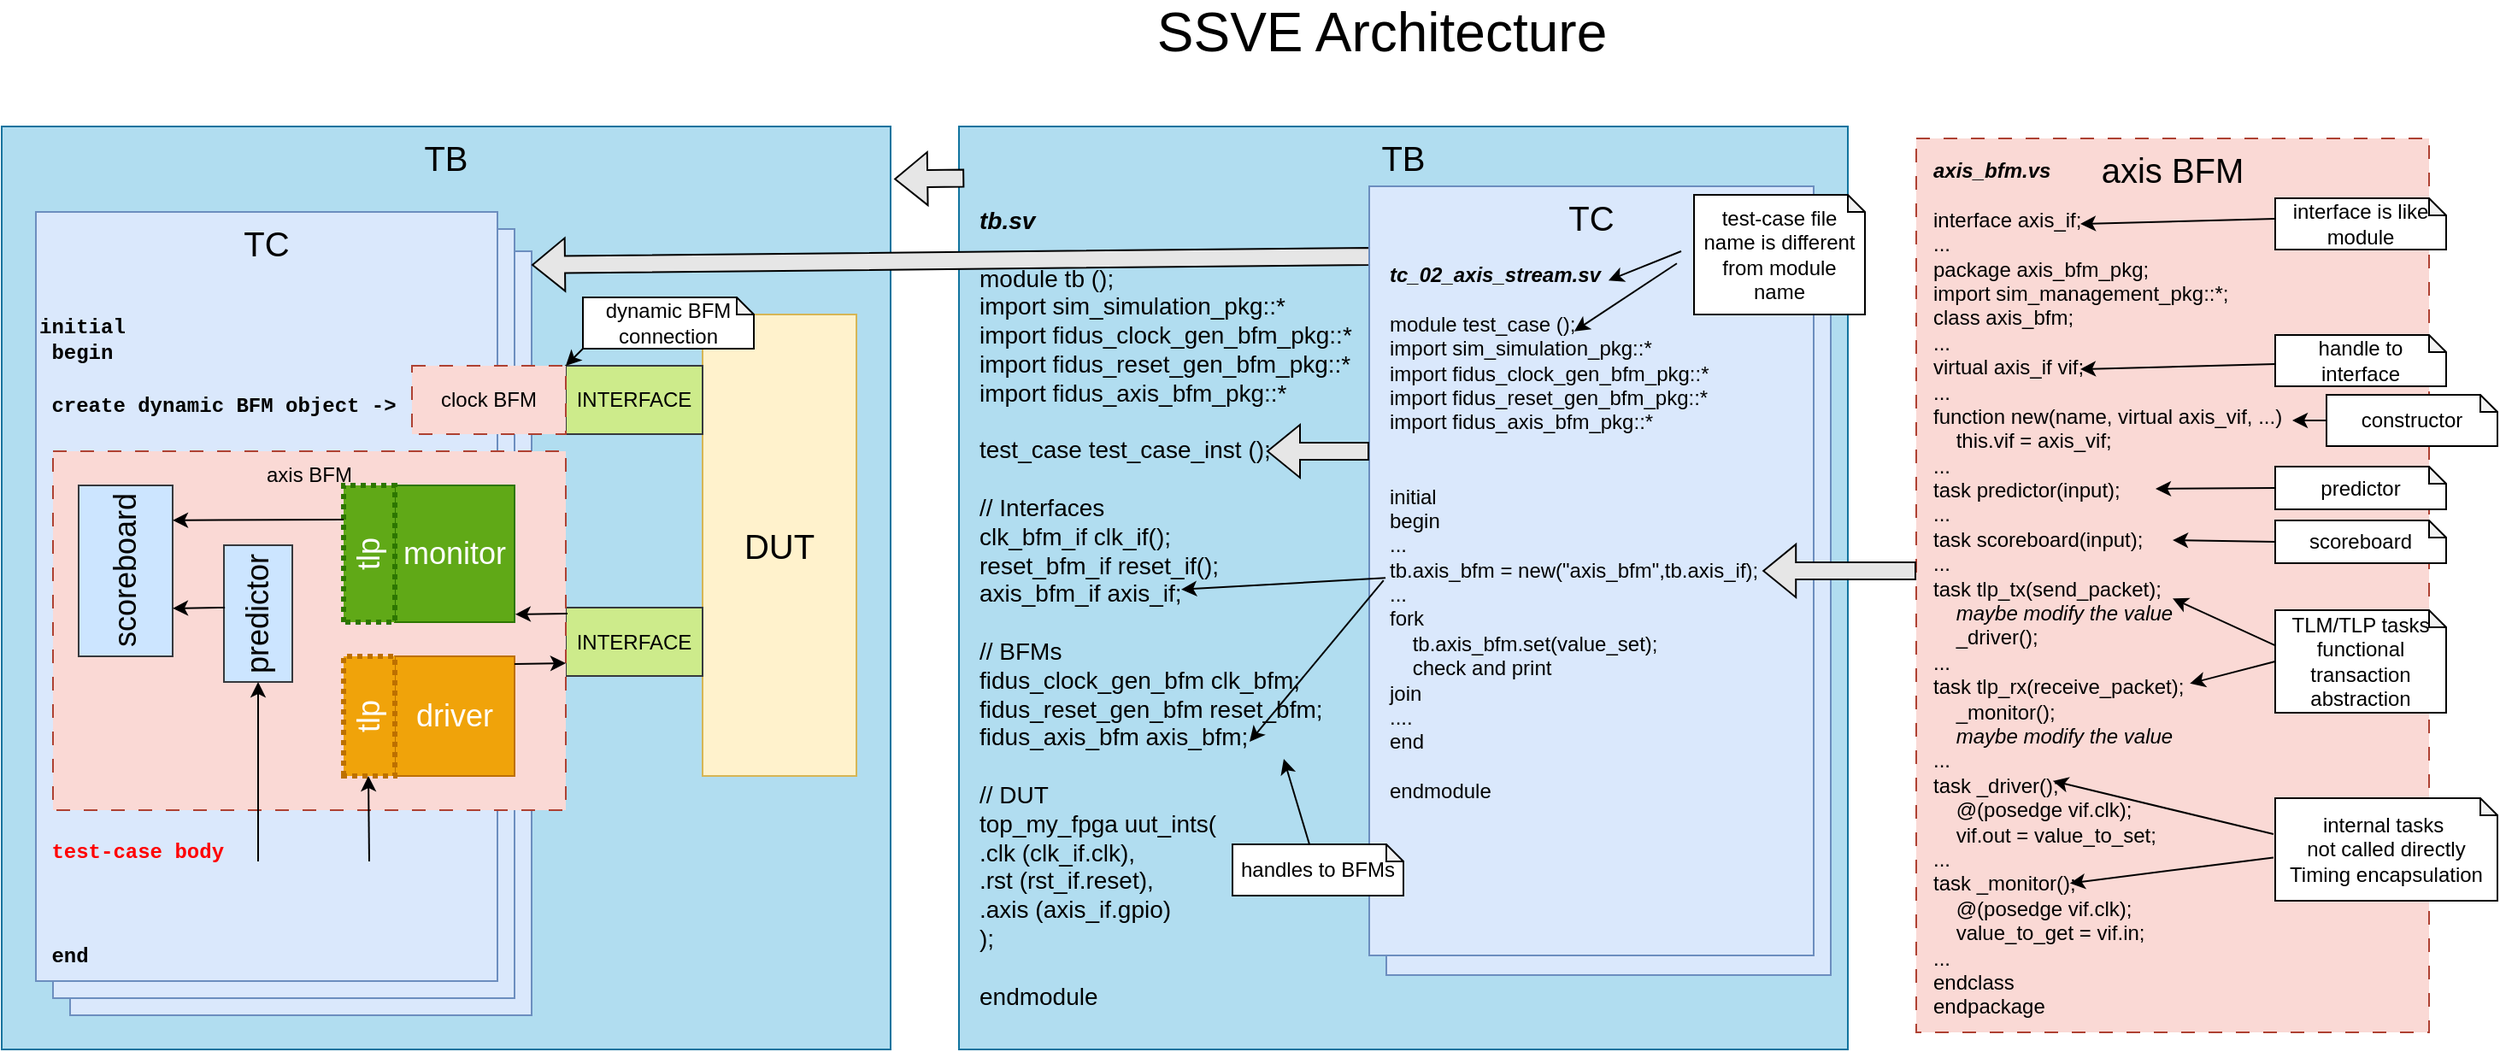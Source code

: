 <mxfile version="27.0.9">
  <diagram name="Page-1" id="4vZmwfqMS6sxwy4K_YG9">
    <mxGraphModel dx="1424" dy="1073" grid="1" gridSize="10" guides="1" tooltips="1" connect="1" arrows="1" fold="1" page="1" pageScale="1" pageWidth="850" pageHeight="1100" math="0" shadow="0">
      <root>
        <mxCell id="0" />
        <mxCell id="1" parent="0" />
        <mxCell id="qz8rHRJ9PeAzRS3f3c42-6" value="TB" style="rounded=0;whiteSpace=wrap;html=1;fontSize=20;verticalAlign=top;align=center;fillColor=#b1ddf0;strokeColor=#10739e;" parent="1" vertex="1">
          <mxGeometry x="120" y="80" width="520" height="540" as="geometry" />
        </mxCell>
        <mxCell id="NM04y9xdlAhvNInuIH5k-3" value="TC" style="rounded=0;whiteSpace=wrap;html=1;fontSize=20;verticalAlign=top;align=left;fillColor=#dae8fc;strokeColor=#6c8ebf;" parent="1" vertex="1">
          <mxGeometry x="160" y="153" width="270" height="447" as="geometry" />
        </mxCell>
        <mxCell id="NM04y9xdlAhvNInuIH5k-2" value="TC" style="rounded=0;whiteSpace=wrap;html=1;fontSize=20;verticalAlign=top;align=left;fillColor=#dae8fc;strokeColor=#6c8ebf;" parent="1" vertex="1">
          <mxGeometry x="150" y="140" width="270" height="450" as="geometry" />
        </mxCell>
        <mxCell id="qz8rHRJ9PeAzRS3f3c42-4" value="TC" style="rounded=0;whiteSpace=wrap;html=1;fontSize=20;verticalAlign=top;align=center;fillColor=#dae8fc;strokeColor=#6c8ebf;" parent="1" vertex="1">
          <mxGeometry x="140" y="130" width="270" height="450" as="geometry" />
        </mxCell>
        <mxCell id="qz8rHRJ9PeAzRS3f3c42-2" value="DUT" style="rounded=0;whiteSpace=wrap;html=1;fontSize=20;fillColor=#fff2cc;strokeColor=#d6b656;" parent="1" vertex="1">
          <mxGeometry x="530" y="190" width="90" height="270" as="geometry" />
        </mxCell>
        <mxCell id="qz8rHRJ9PeAzRS3f3c42-3" value="INTERFACE" style="rounded=0;whiteSpace=wrap;html=1;fillColor=#cdeb8b;strokeColor=#36393d;" parent="1" vertex="1">
          <mxGeometry x="450" y="220" width="80" height="40" as="geometry" />
        </mxCell>
        <mxCell id="qz8rHRJ9PeAzRS3f3c42-5" value="INTERFACE" style="rounded=0;whiteSpace=wrap;html=1;fillColor=#cdeb8b;strokeColor=#36393d;" parent="1" vertex="1">
          <mxGeometry x="450" y="361.5" width="80" height="40" as="geometry" />
        </mxCell>
        <mxCell id="qz8rHRJ9PeAzRS3f3c42-7" value="clock BFM" style="rounded=0;whiteSpace=wrap;html=1;dashed=1;dashPattern=8 8;fillColor=#fad9d5;strokeColor=#ae4132;" parent="1" vertex="1">
          <mxGeometry x="360" y="220" width="90" height="40" as="geometry" />
        </mxCell>
        <mxCell id="qz8rHRJ9PeAzRS3f3c42-8" value="axis BFM" style="rounded=0;whiteSpace=wrap;html=1;dashed=1;dashPattern=8 8;fillColor=#fad9d5;strokeColor=#ae4132;align=center;verticalAlign=top;" parent="1" vertex="1">
          <mxGeometry x="150" y="270" width="300" height="210" as="geometry" />
        </mxCell>
        <mxCell id="qz8rHRJ9PeAzRS3f3c42-12" value="&lt;font face=&quot;Courier New&quot;&gt;&lt;b&gt;initial&lt;/b&gt;&lt;/font&gt;&lt;div&gt;&lt;font face=&quot;Courier New&quot;&gt;&lt;b&gt;&amp;nbsp;begin&lt;/b&gt;&lt;/font&gt;&lt;/div&gt;&lt;div&gt;&lt;font face=&quot;Courier New&quot;&gt;&lt;b&gt;&lt;br&gt;&lt;/b&gt;&lt;/font&gt;&lt;/div&gt;&lt;div&gt;&lt;font face=&quot;Courier New&quot;&gt;&lt;b&gt;&amp;nbsp;create dynamic BFM object -&amp;gt;&lt;/b&gt;&lt;/font&gt;&lt;/div&gt;&lt;div&gt;&lt;font face=&quot;Courier New&quot;&gt;&lt;b&gt;&lt;br&gt;&lt;/b&gt;&lt;/font&gt;&lt;/div&gt;&lt;div&gt;&lt;font face=&quot;Courier New&quot;&gt;&lt;b&gt;&lt;br&gt;&lt;/b&gt;&lt;/font&gt;&lt;/div&gt;&lt;div&gt;&lt;font face=&quot;Courier New&quot;&gt;&lt;b&gt;&lt;br&gt;&lt;/b&gt;&lt;/font&gt;&lt;/div&gt;&lt;div&gt;&lt;font face=&quot;Courier New&quot;&gt;&lt;b&gt;&lt;br&gt;&lt;/b&gt;&lt;/font&gt;&lt;/div&gt;&lt;div&gt;&lt;br&gt;&lt;/div&gt;&lt;div&gt;&lt;font face=&quot;Courier New&quot;&gt;&lt;b&gt;&amp;nbsp;&lt;/b&gt;&lt;/font&gt;&lt;/div&gt;&lt;div&gt;&lt;font face=&quot;Courier New&quot;&gt;&lt;b&gt;&lt;br&gt;&lt;/b&gt;&lt;/font&gt;&lt;/div&gt;&lt;div&gt;&lt;font face=&quot;Courier New&quot;&gt;&lt;b&gt;&lt;br&gt;&lt;/b&gt;&lt;/font&gt;&lt;/div&gt;&lt;div&gt;&lt;font face=&quot;Courier New&quot;&gt;&lt;b&gt;&lt;br&gt;&lt;/b&gt;&lt;/font&gt;&lt;/div&gt;&lt;div&gt;&lt;font face=&quot;Courier New&quot;&gt;&lt;b&gt;&lt;br&gt;&lt;/b&gt;&lt;/font&gt;&lt;/div&gt;&lt;div&gt;&lt;font face=&quot;Courier New&quot;&gt;&lt;b&gt;&lt;br&gt;&lt;/b&gt;&lt;/font&gt;&lt;/div&gt;&lt;div&gt;&lt;font face=&quot;Courier New&quot;&gt;&lt;b&gt;&lt;br&gt;&lt;/b&gt;&lt;/font&gt;&lt;/div&gt;&lt;div&gt;&lt;font face=&quot;Courier New&quot;&gt;&lt;b&gt;&lt;br&gt;&lt;/b&gt;&lt;/font&gt;&lt;/div&gt;&lt;div&gt;&lt;font face=&quot;Courier New&quot;&gt;&lt;b&gt;&lt;br&gt;&lt;/b&gt;&lt;/font&gt;&lt;/div&gt;&lt;div&gt;&lt;font face=&quot;Courier New&quot;&gt;&lt;b&gt;&lt;br&gt;&lt;/b&gt;&lt;/font&gt;&lt;/div&gt;&lt;div&gt;&lt;font face=&quot;Courier New&quot;&gt;&lt;b&gt;&lt;br&gt;&lt;/b&gt;&lt;/font&gt;&lt;/div&gt;&lt;div&gt;&lt;font style=&quot;color: light-dark(rgb(255, 0, 0), rgb(237, 237, 237));&quot; face=&quot;Courier New&quot;&gt;&lt;b&gt;&amp;nbsp;test-case body&lt;/b&gt;&lt;/font&gt;&lt;/div&gt;&lt;div&gt;&lt;font face=&quot;Courier New&quot;&gt;&lt;b&gt;&lt;br&gt;&lt;/b&gt;&lt;/font&gt;&lt;/div&gt;&lt;div&gt;&lt;font face=&quot;Courier New&quot;&gt;&lt;b&gt;&lt;br&gt;&lt;/b&gt;&lt;/font&gt;&lt;/div&gt;&lt;div&gt;&lt;font face=&quot;Courier New&quot;&gt;&lt;b&gt;&lt;br&gt;&lt;/b&gt;&lt;/font&gt;&lt;/div&gt;&lt;div&gt;&lt;font face=&quot;Courier New&quot;&gt;&lt;b&gt;&amp;nbsp;end&lt;/b&gt;&lt;/font&gt;&lt;/div&gt;" style="text;html=1;align=left;verticalAlign=top;whiteSpace=wrap;rounded=0;" parent="1" vertex="1">
          <mxGeometry x="140" y="183" width="260" height="397" as="geometry" />
        </mxCell>
        <mxCell id="ljlgUFd7Ws2BZCSvz1c0-1" value="monitor" style="rounded=0;whiteSpace=wrap;html=1;fontSize=18;fillColor=#60a917;fontColor=#ffffff;strokeColor=#2D7600;" parent="1" vertex="1">
          <mxGeometry x="350" y="290" width="70" height="80" as="geometry" />
        </mxCell>
        <mxCell id="ljlgUFd7Ws2BZCSvz1c0-2" value="driver" style="rounded=0;whiteSpace=wrap;html=1;fontSize=18;fillColor=#f0a30a;fontColor=#FFFFFF;strokeColor=#BD7000;" parent="1" vertex="1">
          <mxGeometry x="350" y="390" width="70" height="70" as="geometry" />
        </mxCell>
        <mxCell id="ljlgUFd7Ws2BZCSvz1c0-3" value="tlp" style="rounded=0;whiteSpace=wrap;html=1;fontSize=18;fillColor=#f0a30a;fontColor=#FFFFFF;strokeColor=#BD7000;dashed=1;strokeWidth=3;dashPattern=1 1;rotation=-90;" parent="1" vertex="1">
          <mxGeometry x="300" y="410" width="70" height="30" as="geometry" />
        </mxCell>
        <mxCell id="ljlgUFd7Ws2BZCSvz1c0-4" value="tlp" style="rounded=0;whiteSpace=wrap;html=1;fontSize=18;fillColor=#60a917;fontColor=#ffffff;strokeColor=#2D7600;dashed=1;dashPattern=1 1;strokeWidth=3;rotation=-90;" parent="1" vertex="1">
          <mxGeometry x="295" y="315" width="80" height="30" as="geometry" />
        </mxCell>
        <mxCell id="ljlgUFd7Ws2BZCSvz1c0-5" value="&lt;div&gt;scoreboard&lt;/div&gt;" style="rounded=0;whiteSpace=wrap;html=1;rotation=-90;fillColor=#cce5ff;strokeColor=#36393d;fontSize=18;" parent="1" vertex="1">
          <mxGeometry x="142.5" y="312.5" width="100" height="55" as="geometry" />
        </mxCell>
        <mxCell id="ljlgUFd7Ws2BZCSvz1c0-6" value="&lt;div&gt;predictor&lt;/div&gt;" style="rounded=0;whiteSpace=wrap;html=1;rotation=-90;fillColor=#cce5ff;strokeColor=#36393d;fontSize=18;" parent="1" vertex="1">
          <mxGeometry x="230" y="345" width="80" height="40" as="geometry" />
        </mxCell>
        <mxCell id="ljlgUFd7Ws2BZCSvz1c0-8" value="" style="endArrow=classic;html=1;rounded=0;entryX=1.006;entryY=0.605;entryDx=0;entryDy=0;entryPerimeter=0;" parent="1" edge="1">
          <mxGeometry width="50" height="50" relative="1" as="geometry">
            <mxPoint x="451" y="365" as="sourcePoint" />
            <mxPoint x="420.42" y="365.4" as="targetPoint" />
          </mxGeometry>
        </mxCell>
        <mxCell id="ljlgUFd7Ws2BZCSvz1c0-9" value="" style="endArrow=classic;html=1;rounded=0;entryX=0;entryY=0.5;entryDx=0;entryDy=0;exitX=0.994;exitY=0.945;exitDx=0;exitDy=0;exitPerimeter=0;" parent="1" edge="1">
          <mxGeometry width="50" height="50" relative="1" as="geometry">
            <mxPoint x="420" y="394.5" as="sourcePoint" />
            <mxPoint x="450" y="394" as="targetPoint" />
          </mxGeometry>
        </mxCell>
        <mxCell id="ljlgUFd7Ws2BZCSvz1c0-11" value="" style="endArrow=classic;html=1;rounded=0;entryX=1.006;entryY=0.605;entryDx=0;entryDy=0;entryPerimeter=0;" parent="1" edge="1">
          <mxGeometry width="50" height="50" relative="1" as="geometry">
            <mxPoint x="250.58" y="361.5" as="sourcePoint" />
            <mxPoint x="220" y="361.9" as="targetPoint" />
          </mxGeometry>
        </mxCell>
        <mxCell id="ljlgUFd7Ws2BZCSvz1c0-12" value="" style="endArrow=classic;html=1;rounded=0;entryX=1.006;entryY=0.605;entryDx=0;entryDy=0;entryPerimeter=0;exitX=0.75;exitY=0;exitDx=0;exitDy=0;" parent="1" source="ljlgUFd7Ws2BZCSvz1c0-4" edge="1">
          <mxGeometry width="50" height="50" relative="1" as="geometry">
            <mxPoint x="250.58" y="310" as="sourcePoint" />
            <mxPoint x="220" y="310.4" as="targetPoint" />
          </mxGeometry>
        </mxCell>
        <mxCell id="ljlgUFd7Ws2BZCSvz1c0-16" value="" style="endArrow=classic;html=1;rounded=0;entryX=0;entryY=0.5;entryDx=0;entryDy=0;" parent="1" target="ljlgUFd7Ws2BZCSvz1c0-6" edge="1">
          <mxGeometry width="50" height="50" relative="1" as="geometry">
            <mxPoint x="270" y="510" as="sourcePoint" />
            <mxPoint x="280" y="480.4" as="targetPoint" />
          </mxGeometry>
        </mxCell>
        <mxCell id="ljlgUFd7Ws2BZCSvz1c0-17" value="" style="endArrow=classic;html=1;rounded=0;entryX=0;entryY=0.5;entryDx=0;entryDy=0;" parent="1" edge="1">
          <mxGeometry width="50" height="50" relative="1" as="geometry">
            <mxPoint x="335" y="510" as="sourcePoint" />
            <mxPoint x="334.5" y="460" as="targetPoint" />
          </mxGeometry>
        </mxCell>
        <mxCell id="ljlgUFd7Ws2BZCSvz1c0-18" value="TB" style="rounded=0;whiteSpace=wrap;html=1;fontSize=20;verticalAlign=top;align=center;fillColor=#b1ddf0;strokeColor=#10739e;" parent="1" vertex="1">
          <mxGeometry x="680" y="80" width="520" height="540" as="geometry" />
        </mxCell>
        <mxCell id="ljlgUFd7Ws2BZCSvz1c0-20" value="" style="shape=flexArrow;endArrow=classic;html=1;rounded=0;entryX=1.004;entryY=0.057;entryDx=0;entryDy=0;entryPerimeter=0;exitX=0.006;exitY=0.056;exitDx=0;exitDy=0;exitPerimeter=0;fillColor=#E6E6E6;" parent="1" source="ljlgUFd7Ws2BZCSvz1c0-18" target="qz8rHRJ9PeAzRS3f3c42-6" edge="1">
          <mxGeometry width="50" height="50" relative="1" as="geometry">
            <mxPoint x="360" y="380" as="sourcePoint" />
            <mxPoint x="410" y="330" as="targetPoint" />
          </mxGeometry>
        </mxCell>
        <mxCell id="ljlgUFd7Ws2BZCSvz1c0-21" value="" style="shape=flexArrow;endArrow=classic;html=1;rounded=0;entryX=1.004;entryY=0.057;entryDx=0;entryDy=0;entryPerimeter=0;exitX=0.007;exitY=0.091;exitDx=0;exitDy=0;exitPerimeter=0;fillColor=#E6E6E6;" parent="1" source="ljlgUFd7Ws2BZCSvz1c0-19" edge="1">
          <mxGeometry width="50" height="50" relative="1" as="geometry">
            <mxPoint x="471" y="160" as="sourcePoint" />
            <mxPoint x="430" y="161" as="targetPoint" />
          </mxGeometry>
        </mxCell>
        <mxCell id="ljlgUFd7Ws2BZCSvz1c0-24" value="TC" style="rounded=0;whiteSpace=wrap;html=1;fontSize=20;verticalAlign=top;align=left;fillColor=#dae8fc;strokeColor=#6c8ebf;" parent="1" vertex="1">
          <mxGeometry x="930" y="126.5" width="260" height="450" as="geometry" />
        </mxCell>
        <mxCell id="ljlgUFd7Ws2BZCSvz1c0-22" value="&lt;p style=&quot;margin: 0cm; font-family: Calibri, sans-serif;&quot; class=&quot;MsoNormal&quot;&gt;&lt;span style=&quot;&quot; lang=&quot;EN-US&quot;&gt;&lt;font style=&quot;font-size: 14px;&quot;&gt;&lt;i&gt;&lt;b&gt;tb.sv&lt;/b&gt;&lt;/i&gt;&lt;/font&gt;&lt;/span&gt;&lt;/p&gt;&lt;p style=&quot;margin: 0cm; font-family: Calibri, sans-serif;&quot; class=&quot;MsoNormal&quot;&gt;&lt;span style=&quot;&quot; lang=&quot;EN-US&quot;&gt;&lt;font style=&quot;font-size: 14px;&quot;&gt;&amp;nbsp;&lt;/font&gt;&lt;/span&gt;&lt;/p&gt;&lt;p style=&quot;margin: 0cm; font-family: Calibri, sans-serif;&quot; class=&quot;MsoNormal&quot;&gt;&lt;span style=&quot;&quot; lang=&quot;EN-US&quot;&gt;&lt;font style=&quot;font-size: 14px;&quot;&gt;module tb ();&lt;/font&gt;&lt;/span&gt;&lt;/p&gt;&lt;p style=&quot;margin: 0cm; font-family: Calibri, sans-serif;&quot; class=&quot;MsoNormal&quot;&gt;&lt;span style=&quot;&quot; lang=&quot;EN-US&quot;&gt;&lt;font style=&quot;font-size: 14px;&quot;&gt;import sim_simulation_pkg::*&lt;/font&gt;&lt;/span&gt;&lt;/p&gt;&lt;p style=&quot;margin: 0cm; font-family: Calibri, sans-serif;&quot; class=&quot;MsoNormal&quot;&gt;&lt;span style=&quot;&quot; lang=&quot;EN-US&quot;&gt;&lt;font style=&quot;font-size: 14px;&quot;&gt;import fidus_clock_gen_bfm_pkg::*&lt;/font&gt;&lt;/span&gt;&lt;/p&gt;&lt;p style=&quot;margin: 0cm; font-family: Calibri, sans-serif;&quot; class=&quot;MsoNormal&quot;&gt;&lt;span style=&quot;&quot; lang=&quot;EN-US&quot;&gt;&lt;font style=&quot;font-size: 14px;&quot;&gt;import fidus_reset_gen_bfm_pkg::*&lt;/font&gt;&lt;/span&gt;&lt;/p&gt;&lt;p style=&quot;margin: 0cm; font-family: Calibri, sans-serif;&quot; class=&quot;MsoNormal&quot;&gt;&lt;span style=&quot;&quot; lang=&quot;EN-US&quot;&gt;&lt;font style=&quot;font-size: 14px;&quot;&gt;import fidus_axis_bfm_pkg::*&lt;/font&gt;&lt;/span&gt;&lt;/p&gt;&lt;p style=&quot;margin: 0cm; font-family: Calibri, sans-serif;&quot; class=&quot;MsoNormal&quot;&gt;&lt;span style=&quot;&quot; lang=&quot;EN-US&quot;&gt;&lt;font style=&quot;font-size: 14px;&quot;&gt;&amp;nbsp;&lt;/font&gt;&lt;/span&gt;&lt;/p&gt;&lt;p style=&quot;margin: 0cm; font-family: Calibri, sans-serif;&quot; class=&quot;MsoNormal&quot;&gt;&lt;span style=&quot;&quot; lang=&quot;EN-US&quot;&gt;&lt;font style=&quot;font-size: 14px;&quot;&gt;test_case test_case_inst ();&lt;/font&gt;&lt;/span&gt;&lt;/p&gt;&lt;p style=&quot;margin: 0cm; font-family: Calibri, sans-serif;&quot; class=&quot;MsoNormal&quot;&gt;&lt;span style=&quot;&quot; lang=&quot;EN-US&quot;&gt;&lt;font style=&quot;font-size: 14px;&quot;&gt;&amp;nbsp;&lt;/font&gt;&lt;/span&gt;&lt;/p&gt;&lt;p style=&quot;margin: 0cm; font-family: Calibri, sans-serif;&quot; class=&quot;MsoNormal&quot;&gt;&lt;span style=&quot;&quot; lang=&quot;EN-US&quot;&gt;&lt;font style=&quot;font-size: 14px;&quot;&gt;// Interfaces&lt;/font&gt;&lt;/span&gt;&lt;/p&gt;&lt;p style=&quot;margin: 0cm; font-family: Calibri, sans-serif;&quot; class=&quot;MsoNormal&quot;&gt;&lt;span style=&quot;&quot; lang=&quot;EN-US&quot;&gt;&lt;font style=&quot;font-size: 14px;&quot;&gt;clk_bfm_if clk_if();&lt;/font&gt;&lt;/span&gt;&lt;/p&gt;&lt;p style=&quot;margin: 0cm; font-family: Calibri, sans-serif;&quot; class=&quot;MsoNormal&quot;&gt;&lt;span style=&quot;&quot; lang=&quot;EN-US&quot;&gt;&lt;font style=&quot;font-size: 14px;&quot;&gt;reset_bfm_if reset_if();&lt;/font&gt;&lt;/span&gt;&lt;/p&gt;&lt;p style=&quot;margin: 0cm; font-family: Calibri, sans-serif;&quot; class=&quot;MsoNormal&quot;&gt;&lt;span style=&quot;&quot; lang=&quot;EN-US&quot;&gt;&lt;font style=&quot;font-size: 14px;&quot;&gt;axis_bfm_if axis_if;&lt;/font&gt;&lt;/span&gt;&lt;/p&gt;&lt;p style=&quot;margin: 0cm; font-family: Calibri, sans-serif;&quot; class=&quot;MsoNormal&quot;&gt;&lt;span style=&quot;&quot; lang=&quot;EN-US&quot;&gt;&lt;font style=&quot;font-size: 14px;&quot;&gt;&amp;nbsp;&lt;/font&gt;&lt;/span&gt;&lt;/p&gt;&lt;p style=&quot;margin: 0cm; font-family: Calibri, sans-serif;&quot; class=&quot;MsoNormal&quot;&gt;&lt;span style=&quot;&quot; lang=&quot;EN-US&quot;&gt;&lt;font style=&quot;font-size: 14px;&quot;&gt;// BFMs&lt;/font&gt;&lt;/span&gt;&lt;/p&gt;&lt;p style=&quot;margin: 0cm; font-family: Calibri, sans-serif;&quot; class=&quot;MsoNormal&quot;&gt;&lt;span style=&quot;&quot; lang=&quot;EN-US&quot;&gt;&lt;font style=&quot;font-size: 14px;&quot;&gt;fidus_clock_gen_bfm clk_bfm;&lt;/font&gt;&lt;/span&gt;&lt;/p&gt;&lt;p style=&quot;margin: 0cm; font-family: Calibri, sans-serif;&quot; class=&quot;MsoNormal&quot;&gt;&lt;span style=&quot;&quot; lang=&quot;EN-US&quot;&gt;&lt;font style=&quot;font-size: 14px;&quot;&gt;fidus_reset_gen_bfm reset_bfm;&lt;/font&gt;&lt;/span&gt;&lt;/p&gt;&lt;p style=&quot;margin: 0cm; font-family: Calibri, sans-serif;&quot; class=&quot;MsoNormal&quot;&gt;&lt;span style=&quot;&quot; lang=&quot;EN-US&quot;&gt;&lt;font style=&quot;font-size: 14px;&quot;&gt;fidus_axis_bfm axis_bfm;&lt;/font&gt;&lt;/span&gt;&lt;/p&gt;&lt;p style=&quot;margin: 0cm; font-family: Calibri, sans-serif;&quot; class=&quot;MsoNormal&quot;&gt;&lt;span style=&quot;&quot; lang=&quot;EN-US&quot;&gt;&lt;font style=&quot;font-size: 14px;&quot;&gt;&amp;nbsp;&lt;/font&gt;&lt;/span&gt;&lt;/p&gt;&lt;p style=&quot;margin: 0cm; font-family: Calibri, sans-serif;&quot; class=&quot;MsoNormal&quot;&gt;&lt;span style=&quot;&quot; lang=&quot;EN-US&quot;&gt;&lt;font style=&quot;font-size: 14px;&quot;&gt;// DUT&lt;/font&gt;&lt;/span&gt;&lt;/p&gt;&lt;p style=&quot;margin: 0cm; font-family: Calibri, sans-serif;&quot; class=&quot;MsoNormal&quot;&gt;&lt;span style=&quot;&quot; lang=&quot;EN-US&quot;&gt;&lt;font style=&quot;font-size: 14px;&quot;&gt;top_my_fpga uut_ints(&lt;/font&gt;&lt;/span&gt;&lt;/p&gt;&lt;p style=&quot;margin: 0cm; font-family: Calibri, sans-serif;&quot; class=&quot;MsoNormal&quot;&gt;&lt;span style=&quot;&quot; lang=&quot;EN-US&quot;&gt;&lt;font style=&quot;font-size: 14px;&quot;&gt;.clk (clk_if.clk),&lt;/font&gt;&lt;/span&gt;&lt;/p&gt;&lt;p style=&quot;margin: 0cm; font-family: Calibri, sans-serif;&quot; class=&quot;MsoNormal&quot;&gt;&lt;span style=&quot;&quot; lang=&quot;EN-US&quot;&gt;&lt;font style=&quot;font-size: 14px;&quot;&gt;.rst (rst_if.reset),&lt;/font&gt;&lt;/span&gt;&lt;/p&gt;&lt;p style=&quot;margin: 0cm; font-family: Calibri, sans-serif;&quot; class=&quot;MsoNormal&quot;&gt;&lt;span style=&quot;&quot; lang=&quot;EN-US&quot;&gt;&lt;font style=&quot;font-size: 14px;&quot;&gt;.axis (axis_if.gpio)&lt;/font&gt;&lt;/span&gt;&lt;/p&gt;&lt;p style=&quot;margin: 0cm; font-family: Calibri, sans-serif;&quot; class=&quot;MsoNormal&quot;&gt;&lt;span style=&quot;&quot; lang=&quot;EN-US&quot;&gt;&lt;font style=&quot;font-size: 14px;&quot;&gt;);&lt;/font&gt;&lt;/span&gt;&lt;/p&gt;&lt;p style=&quot;margin: 0cm; font-family: Calibri, sans-serif;&quot; class=&quot;MsoNormal&quot;&gt;&lt;span style=&quot;&quot; lang=&quot;EN-US&quot;&gt;&lt;font style=&quot;font-size: 14px;&quot;&gt;&amp;nbsp;&lt;/font&gt;&lt;/span&gt;&lt;/p&gt;&lt;p style=&quot;margin: 0cm; font-family: Calibri, sans-serif;&quot; class=&quot;MsoNormal&quot;&gt;&lt;span style=&quot;&quot; lang=&quot;EN-US&quot;&gt;&lt;font style=&quot;font-size: 14px;&quot;&gt;endmodule&lt;/font&gt;&lt;/span&gt;&lt;/p&gt;" style="text;html=1;align=left;verticalAlign=top;whiteSpace=wrap;rounded=0;" parent="1" vertex="1">
          <mxGeometry x="690" y="120" width="230" height="480" as="geometry" />
        </mxCell>
        <mxCell id="ljlgUFd7Ws2BZCSvz1c0-19" value="TC" style="rounded=0;whiteSpace=wrap;html=1;fontSize=20;verticalAlign=top;align=center;fillColor=#dae8fc;strokeColor=#6c8ebf;" parent="1" vertex="1">
          <mxGeometry x="920" y="115" width="260" height="450" as="geometry" />
        </mxCell>
        <mxCell id="ljlgUFd7Ws2BZCSvz1c0-23" value="&lt;p style=&quot;margin: 0cm; font-family: Calibri, sans-serif;&quot; class=&quot;MsoNormal&quot;&gt;&lt;span style=&quot;background-color: transparent; color: light-dark(rgb(0, 0, 0), rgb(255, 255, 255));&quot;&gt;&lt;i&gt;&lt;b&gt;tc_02_axis_stream.sv&lt;/b&gt;&lt;/i&gt;&lt;/span&gt;&lt;/p&gt;&lt;p style=&quot;margin: 0cm; font-family: Calibri, sans-serif;&quot; class=&quot;MsoNormal&quot;&gt;&lt;span style=&quot;&quot; lang=&quot;EN-US&quot;&gt;&lt;font&gt;&amp;nbsp;&lt;/font&gt;&lt;/span&gt;&lt;/p&gt;&lt;p style=&quot;margin: 0cm; font-family: Calibri, sans-serif;&quot; class=&quot;MsoNormal&quot;&gt;&lt;span style=&quot;&quot; lang=&quot;EN-US&quot;&gt;&lt;font&gt;module test_case ();&lt;/font&gt;&lt;/span&gt;&lt;/p&gt;&lt;p style=&quot;margin: 0cm; font-family: Calibri, sans-serif;&quot; class=&quot;MsoNormal&quot;&gt;&lt;span style=&quot;&quot; lang=&quot;EN-US&quot;&gt;&lt;font&gt;import sim_simulation_pkg::*&lt;/font&gt;&lt;/span&gt;&lt;/p&gt;&lt;p style=&quot;margin: 0cm; font-family: Calibri, sans-serif;&quot; class=&quot;MsoNormal&quot;&gt;&lt;span style=&quot;&quot; lang=&quot;EN-US&quot;&gt;&lt;font&gt;import fidus_clock_gen_bfm_pkg::*&lt;/font&gt;&lt;/span&gt;&lt;/p&gt;&lt;p style=&quot;margin: 0cm; font-family: Calibri, sans-serif;&quot; class=&quot;MsoNormal&quot;&gt;&lt;span style=&quot;&quot; lang=&quot;EN-US&quot;&gt;&lt;font&gt;import fidus_reset_gen_bfm_pkg::*&lt;/font&gt;&lt;/span&gt;&lt;/p&gt;&lt;p style=&quot;margin: 0cm; font-family: Calibri, sans-serif;&quot; class=&quot;MsoNormal&quot;&gt;&lt;span style=&quot;&quot; lang=&quot;EN-US&quot;&gt;&lt;font&gt;import fidus_axis_bfm_pkg::*&lt;/font&gt;&lt;/span&gt;&lt;/p&gt;&lt;p style=&quot;margin: 0cm; font-family: Calibri, sans-serif;&quot; class=&quot;MsoNormal&quot;&gt;&lt;span style=&quot;&quot; lang=&quot;EN-US&quot;&gt;&lt;font&gt;&amp;nbsp;&lt;/font&gt;&lt;/span&gt;&lt;/p&gt;&lt;p style=&quot;margin: 0cm; font-family: Calibri, sans-serif;&quot; class=&quot;MsoNormal&quot;&gt;&lt;span style=&quot;&quot; lang=&quot;EN-US&quot;&gt;&lt;font&gt;&amp;nbsp;&lt;/font&gt;&lt;/span&gt;&lt;/p&gt;&lt;p style=&quot;margin: 0cm; font-family: Calibri, sans-serif;&quot; class=&quot;MsoNormal&quot;&gt;&lt;span style=&quot;&quot; lang=&quot;EN-US&quot;&gt;&lt;font&gt;initial&lt;/font&gt;&lt;/span&gt;&lt;/p&gt;&lt;p style=&quot;margin: 0cm; font-family: Calibri, sans-serif;&quot; class=&quot;MsoNormal&quot;&gt;&lt;span style=&quot;&quot; lang=&quot;EN-US&quot;&gt;&lt;font&gt;begin&lt;/font&gt;&lt;/span&gt;&lt;/p&gt;&lt;p style=&quot;margin: 0cm; font-family: Calibri, sans-serif;&quot; class=&quot;MsoNormal&quot;&gt;&lt;span style=&quot;&quot; lang=&quot;EN-US&quot;&gt;&lt;font&gt;...&lt;/font&gt;&lt;/span&gt;&lt;/p&gt;&lt;p style=&quot;margin: 0cm; font-family: Calibri, sans-serif;&quot; class=&quot;MsoNormal&quot;&gt;&lt;span style=&quot;&quot; lang=&quot;EN-US&quot;&gt;&lt;font&gt;tb.axis_bfm = new(&quot;axis_bfm&quot;,tb.axis_if);&lt;/font&gt;&lt;/span&gt;&lt;/p&gt;&lt;p style=&quot;margin: 0cm; font-family: Calibri, sans-serif;&quot; class=&quot;MsoNormal&quot;&gt;&lt;span style=&quot;&quot; lang=&quot;EN-US&quot;&gt;&lt;font&gt;...&lt;/font&gt;&lt;/span&gt;&lt;/p&gt;&lt;p style=&quot;margin: 0cm; font-family: Calibri, sans-serif;&quot; class=&quot;MsoNormal&quot;&gt;&lt;span style=&quot;&quot; lang=&quot;EN-US&quot;&gt;&lt;font&gt;fork&lt;/font&gt;&lt;/span&gt;&lt;/p&gt;&lt;p style=&quot;margin: 0cm; font-family: Calibri, sans-serif;&quot; class=&quot;MsoNormal&quot;&gt;&lt;span style=&quot;&quot; lang=&quot;EN-US&quot;&gt;&lt;font&gt;&amp;nbsp;&amp;nbsp;&amp;nbsp; tb.axis_bfm.set(value_set);&lt;/font&gt;&lt;/span&gt;&lt;/p&gt;&lt;p style=&quot;margin: 0cm; font-family: Calibri, sans-serif;&quot; class=&quot;MsoNormal&quot;&gt;&lt;span style=&quot;&quot; lang=&quot;EN-US&quot;&gt;&lt;font&gt;&amp;nbsp;&amp;nbsp;&amp;nbsp; check and print&lt;/font&gt;&lt;/span&gt;&lt;/p&gt;&lt;p style=&quot;margin: 0cm; font-family: Calibri, sans-serif;&quot; class=&quot;MsoNormal&quot;&gt;&lt;span style=&quot;&quot; lang=&quot;EN-US&quot;&gt;&lt;font&gt;join&lt;/font&gt;&lt;/span&gt;&lt;/p&gt;&lt;p style=&quot;margin: 0cm; font-family: Calibri, sans-serif;&quot; class=&quot;MsoNormal&quot;&gt;&lt;span style=&quot;&quot; lang=&quot;EN-US&quot;&gt;&lt;font&gt;....&lt;/font&gt;&lt;/span&gt;&lt;/p&gt;&lt;p style=&quot;margin: 0cm; font-family: Calibri, sans-serif;&quot; class=&quot;MsoNormal&quot;&gt;&lt;span style=&quot;&quot; lang=&quot;EN-US&quot;&gt;&lt;font&gt;end&lt;/font&gt;&lt;/span&gt;&lt;/p&gt;&lt;p style=&quot;margin: 0cm; font-family: Calibri, sans-serif;&quot; class=&quot;MsoNormal&quot;&gt;&lt;span style=&quot;&quot; lang=&quot;EN-US&quot;&gt;&lt;font&gt;&amp;nbsp;&lt;/font&gt;&lt;/span&gt;&lt;/p&gt;&lt;p style=&quot;margin: 0cm; font-family: Calibri, sans-serif;&quot; class=&quot;MsoNormal&quot;&gt;&lt;span style=&quot;&quot; lang=&quot;EN-US&quot;&gt;&lt;font&gt;endmodule&lt;/font&gt;&lt;/span&gt;&lt;/p&gt;&lt;p style=&quot;margin: 0cm; font-family: Calibri, sans-serif;&quot; class=&quot;MsoNormal&quot;&gt;&lt;span style=&quot;&quot; lang=&quot;EN-US&quot;&gt;&lt;font&gt;&amp;nbsp;&lt;/font&gt;&lt;/span&gt;&lt;/p&gt;&lt;p style=&quot;margin: 0cm; font-family: Calibri, sans-serif;&quot; class=&quot;MsoNormal&quot;&gt;&lt;span style=&quot;&quot; lang=&quot;EN-US&quot;&gt;&lt;font&gt;&amp;nbsp;&lt;/font&gt;&lt;/span&gt;&lt;/p&gt;" style="text;html=1;align=left;verticalAlign=top;whiteSpace=wrap;rounded=0;" parent="1" vertex="1">
          <mxGeometry x="930" y="153" width="230" height="397" as="geometry" />
        </mxCell>
        <mxCell id="ljlgUFd7Ws2BZCSvz1c0-25" value="axis BFM" style="rounded=0;whiteSpace=wrap;html=1;dashed=1;dashPattern=8 8;fillColor=#fad9d5;strokeColor=#ae4132;align=center;verticalAlign=top;fontSize=20;" parent="1" vertex="1">
          <mxGeometry x="1240" y="87" width="300" height="523" as="geometry" />
        </mxCell>
        <mxCell id="ljlgUFd7Ws2BZCSvz1c0-26" value="&lt;p style=&quot;margin: 0cm; font-family: Calibri, sans-serif;&quot; class=&quot;MsoNormal&quot;&gt;&lt;span style=&quot;background-color: transparent; color: light-dark(rgb(0, 0, 0), rgb(255, 255, 255));&quot;&gt;&lt;i&gt;&lt;b&gt;axis_bfm.vs&lt;/b&gt;&lt;/i&gt;&lt;/span&gt;&lt;/p&gt;&lt;p style=&quot;margin: 0cm; font-family: Calibri, sans-serif;&quot; class=&quot;MsoNormal&quot;&gt;&lt;span style=&quot;&quot; lang=&quot;EN-US&quot;&gt;&lt;font&gt;&amp;nbsp;&lt;/font&gt;&lt;/span&gt;&lt;/p&gt;&lt;p style=&quot;margin: 0cm; font-family: Calibri, sans-serif;&quot; class=&quot;MsoNormal&quot;&gt;&lt;span style=&quot;&quot; lang=&quot;EN-US&quot;&gt;&lt;font&gt;interface axis_if;&lt;/font&gt;&lt;/span&gt;&lt;/p&gt;&lt;p style=&quot;margin: 0cm; font-family: Calibri, sans-serif;&quot; class=&quot;MsoNormal&quot;&gt;&lt;span style=&quot;&quot; lang=&quot;EN-US&quot;&gt;&lt;font&gt;...&lt;/font&gt;&lt;/span&gt;&lt;/p&gt;&lt;p style=&quot;margin: 0cm; font-family: Calibri, sans-serif;&quot; class=&quot;MsoNormal&quot;&gt;&lt;span style=&quot;&quot; lang=&quot;EN-US&quot;&gt;&lt;font&gt;package axis_bfm_pkg;&lt;/font&gt;&lt;/span&gt;&lt;/p&gt;&lt;p style=&quot;margin: 0cm; font-family: Calibri, sans-serif;&quot; class=&quot;MsoNormal&quot;&gt;&lt;span style=&quot;&quot; lang=&quot;EN-US&quot;&gt;&lt;font&gt;import sim_management_pkg::*;&lt;/font&gt;&lt;/span&gt;&lt;/p&gt;&lt;p style=&quot;margin: 0cm; font-family: Calibri, sans-serif;&quot; class=&quot;MsoNormal&quot;&gt;&lt;span style=&quot;&quot; lang=&quot;EN-US&quot;&gt;&lt;font&gt;class axis_bfm;&lt;/font&gt;&lt;/span&gt;&lt;/p&gt;&lt;p style=&quot;margin: 0cm; font-family: Calibri, sans-serif;&quot; class=&quot;MsoNormal&quot;&gt;&lt;span style=&quot;&quot; lang=&quot;EN-US&quot;&gt;&lt;font&gt;...&lt;/font&gt;&lt;/span&gt;&lt;/p&gt;&lt;p style=&quot;margin: 0cm; font-family: Calibri, sans-serif;&quot; class=&quot;MsoNormal&quot;&gt;&lt;span style=&quot;&quot; lang=&quot;EN-US&quot;&gt;&lt;font&gt;virtual axis_if vif;&lt;/font&gt;&lt;/span&gt;&lt;/p&gt;&lt;p style=&quot;margin: 0cm; font-family: Calibri, sans-serif;&quot; class=&quot;MsoNormal&quot;&gt;&lt;span style=&quot;&quot; lang=&quot;EN-US&quot;&gt;&lt;font&gt;...&lt;/font&gt;&lt;/span&gt;&lt;/p&gt;&lt;p style=&quot;margin: 0cm; font-family: Calibri, sans-serif;&quot; class=&quot;MsoNormal&quot;&gt;&lt;span style=&quot;&quot; lang=&quot;EN-US&quot;&gt;&lt;font&gt;function new(name, virtual axis_vif, ...)&lt;/font&gt;&lt;/span&gt;&lt;/p&gt;&lt;p style=&quot;margin: 0cm; font-family: Calibri, sans-serif;&quot; class=&quot;MsoNormal&quot;&gt;&lt;span style=&quot;&quot; lang=&quot;EN-US&quot;&gt;&lt;font&gt;&amp;nbsp;&amp;nbsp;&amp;nbsp; this.vif = axis_vif;&lt;/font&gt;&lt;/span&gt;&lt;/p&gt;&lt;p style=&quot;margin: 0cm; font-family: Calibri, sans-serif;&quot; class=&quot;MsoNormal&quot;&gt;&lt;span lang=&quot;EN-US&quot;&gt;...&lt;/span&gt;&lt;/p&gt;&lt;p style=&quot;margin: 0cm; font-family: Calibri, sans-serif;&quot; class=&quot;MsoNormal&quot;&gt;&lt;span style=&quot;&quot; lang=&quot;EN-US&quot;&gt;&lt;font&gt;&lt;span style=&quot;background-color: transparent; color: light-dark(rgb(0, 0, 0), rgb(255, 255, 255));&quot;&gt;task predictor(input);&lt;/span&gt;&lt;/font&gt;&lt;/span&gt;&lt;/p&gt;&lt;p style=&quot;margin: 0cm; font-family: Calibri, sans-serif;&quot; class=&quot;MsoNormal&quot;&gt;&lt;span style=&quot;background-color: transparent; color: light-dark(rgb(0, 0, 0), rgb(255, 255, 255));&quot;&gt;...&lt;/span&gt;&lt;/p&gt;&lt;p style=&quot;margin: 0cm; font-family: Calibri, sans-serif;&quot; class=&quot;MsoNormal&quot;&gt;&lt;span style=&quot;&quot; lang=&quot;EN-US&quot;&gt;&lt;font&gt;&lt;span style=&quot;background-color: transparent; color: light-dark(rgb(0, 0, 0), rgb(255, 255, 255));&quot;&gt;task scoreboard(input);&lt;/span&gt;&lt;/font&gt;&lt;/span&gt;&lt;/p&gt;&lt;p style=&quot;margin: 0cm; font-family: Calibri, sans-serif;&quot; class=&quot;MsoNormal&quot;&gt;&lt;span style=&quot;&quot; lang=&quot;EN-US&quot;&gt;&lt;font&gt;...&lt;/font&gt;&lt;/span&gt;&lt;/p&gt;&lt;p style=&quot;margin: 0cm; font-family: Calibri, sans-serif;&quot; class=&quot;MsoNormal&quot;&gt;&lt;span style=&quot;&quot; lang=&quot;EN-US&quot;&gt;&lt;font&gt;task tlp_tx(send_packet);&lt;/font&gt;&lt;/span&gt;&lt;/p&gt;&lt;p style=&quot;margin: 0cm; font-family: Calibri, sans-serif;&quot; class=&quot;MsoNormal&quot;&gt;&lt;span style=&quot;&quot; lang=&quot;EN-US&quot;&gt;&lt;font&gt;&amp;nbsp;&amp;nbsp;&amp;nbsp; &lt;i&gt;maybe modify the value&lt;/i&gt;&lt;/font&gt;&lt;/span&gt;&lt;/p&gt;&lt;p style=&quot;margin: 0cm; font-family: Calibri, sans-serif;&quot; class=&quot;MsoNormal&quot;&gt;&lt;span style=&quot;&quot; lang=&quot;EN-US&quot;&gt;&lt;font&gt;&amp;nbsp; &amp;nbsp; _driver();&lt;/font&gt;&lt;/span&gt;&lt;/p&gt;&lt;p style=&quot;margin: 0cm; font-family: Calibri, sans-serif;&quot; class=&quot;MsoNormal&quot;&gt;&lt;span style=&quot;&quot; lang=&quot;EN-US&quot;&gt;&lt;font&gt;...&lt;/font&gt;&lt;/span&gt;&lt;/p&gt;&lt;p style=&quot;margin: 0cm; font-family: Calibri, sans-serif;&quot; class=&quot;MsoNormal&quot;&gt;&lt;span style=&quot;&quot; lang=&quot;EN-US&quot;&gt;&lt;font&gt;task tlp_rx(receive_packet);&lt;/font&gt;&lt;/span&gt;&lt;/p&gt;&lt;p style=&quot;margin: 0cm; font-family: Calibri, sans-serif;&quot; class=&quot;MsoNormal&quot;&gt;&lt;span style=&quot;&quot; lang=&quot;EN-US&quot;&gt;&lt;font&gt;&amp;nbsp; &amp;nbsp; _monitor();&lt;/font&gt;&lt;/span&gt;&lt;/p&gt;&lt;p style=&quot;margin: 0cm; font-family: Calibri, sans-serif;&quot; class=&quot;MsoNormal&quot;&gt;&lt;span style=&quot;&quot; lang=&quot;EN-US&quot;&gt;&lt;font&gt;&amp;nbsp;&amp;nbsp;&amp;nbsp; &lt;i&gt;maybe modify the value&lt;/i&gt;&lt;/font&gt;&lt;/span&gt;&lt;/p&gt;&lt;p style=&quot;margin: 0cm; font-family: Calibri, sans-serif;&quot; class=&quot;MsoNormal&quot;&gt;&lt;span style=&quot;&quot; lang=&quot;EN-US&quot;&gt;&lt;font&gt;...&lt;/font&gt;&lt;/span&gt;&lt;/p&gt;&lt;p style=&quot;margin: 0cm; font-family: Calibri, sans-serif;&quot; class=&quot;MsoNormal&quot;&gt;&lt;span style=&quot;&quot; lang=&quot;EN-US&quot;&gt;&lt;font&gt;task _driver();&lt;/font&gt;&lt;/span&gt;&lt;/p&gt;&lt;p style=&quot;margin: 0cm; font-family: Calibri, sans-serif;&quot; class=&quot;MsoNormal&quot;&gt;&lt;span style=&quot;&quot; lang=&quot;EN-US&quot;&gt;&lt;font&gt;&amp;nbsp;&amp;nbsp;&amp;nbsp; @(posedge vif.clk);&lt;/font&gt;&lt;/span&gt;&lt;/p&gt;&lt;p style=&quot;margin: 0cm; font-family: Calibri, sans-serif;&quot; class=&quot;MsoNormal&quot;&gt;&lt;span style=&quot;&quot; lang=&quot;EN-US&quot;&gt;&lt;font&gt;&amp;nbsp;&amp;nbsp;&amp;nbsp; vif.out = value_to_set;&lt;/font&gt;&lt;/span&gt;&lt;/p&gt;&lt;p style=&quot;margin: 0cm; font-family: Calibri, sans-serif;&quot; class=&quot;MsoNormal&quot;&gt;&lt;span style=&quot;&quot; lang=&quot;EN-US&quot;&gt;&lt;font&gt;...&lt;/font&gt;&lt;/span&gt;&lt;/p&gt;&lt;p style=&quot;margin: 0cm; font-family: Calibri, sans-serif;&quot; class=&quot;MsoNormal&quot;&gt;&lt;span style=&quot;&quot; lang=&quot;EN-US&quot;&gt;&lt;font&gt;task _monitor();&lt;/font&gt;&lt;/span&gt;&lt;/p&gt;&lt;p style=&quot;margin: 0cm; font-family: Calibri, sans-serif;&quot; class=&quot;MsoNormal&quot;&gt;&lt;span style=&quot;&quot; lang=&quot;EN-US&quot;&gt;&lt;font&gt;&amp;nbsp;&amp;nbsp;&amp;nbsp; @(posedge vif.clk);&lt;/font&gt;&lt;/span&gt;&lt;/p&gt;&lt;p style=&quot;margin: 0cm; font-family: Calibri, sans-serif;&quot; class=&quot;MsoNormal&quot;&gt;&lt;span style=&quot;&quot; lang=&quot;EN-US&quot;&gt;&lt;font&gt;&amp;nbsp;&amp;nbsp;&amp;nbsp; value_to_get = vif.in;&lt;/font&gt;&lt;/span&gt;&lt;/p&gt;&lt;p style=&quot;margin: 0cm; font-family: Calibri, sans-serif;&quot; class=&quot;MsoNormal&quot;&gt;&lt;span style=&quot;&quot; lang=&quot;EN-US&quot;&gt;&lt;font&gt;...&lt;/font&gt;&lt;/span&gt;&lt;/p&gt;&lt;p style=&quot;margin: 0cm; font-family: Calibri, sans-serif;&quot; class=&quot;MsoNormal&quot;&gt;&lt;span style=&quot;&quot; lang=&quot;EN-US&quot;&gt;&lt;font&gt;endclass&lt;/font&gt;&lt;/span&gt;&lt;/p&gt;&lt;p style=&quot;margin: 0cm; font-family: Calibri, sans-serif;&quot; class=&quot;MsoNormal&quot;&gt;&lt;span style=&quot;background-color: transparent; color: light-dark(rgb(0, 0, 0), rgb(255, 255, 255));&quot;&gt;endpackage&lt;/span&gt;&lt;/p&gt;" style="text;html=1;align=left;verticalAlign=top;whiteSpace=wrap;rounded=0;" parent="1" vertex="1">
          <mxGeometry x="1247.5" y="92" width="272.5" height="518" as="geometry" />
        </mxCell>
        <mxCell id="ljlgUFd7Ws2BZCSvz1c0-27" value="" style="shape=flexArrow;endArrow=classic;html=1;rounded=0;entryX=0.957;entryY=0.471;entryDx=0;entryDy=0;entryPerimeter=0;fillColor=#E6E6E6;" parent="1" target="ljlgUFd7Ws2BZCSvz1c0-23" edge="1">
          <mxGeometry width="50" height="50" relative="1" as="geometry">
            <mxPoint x="1240" y="340" as="sourcePoint" />
            <mxPoint x="1170" y="340.5" as="targetPoint" />
          </mxGeometry>
        </mxCell>
        <mxCell id="ljlgUFd7Ws2BZCSvz1c0-30" value="dynamic BFM connection" style="shape=note;whiteSpace=wrap;html=1;backgroundOutline=1;darkOpacity=0.05;size=10;" parent="1" vertex="1">
          <mxGeometry x="460" y="180" width="100" height="30" as="geometry" />
        </mxCell>
        <mxCell id="ljlgUFd7Ws2BZCSvz1c0-34" value="" style="endArrow=classic;html=1;rounded=0;exitX=0;exitY=1;exitDx=0;exitDy=0;exitPerimeter=0;entryX=0;entryY=0;entryDx=0;entryDy=0;" parent="1" source="ljlgUFd7Ws2BZCSvz1c0-30" target="qz8rHRJ9PeAzRS3f3c42-3" edge="1">
          <mxGeometry width="50" height="50" relative="1" as="geometry">
            <mxPoint x="450" y="220" as="sourcePoint" />
            <mxPoint x="500" y="170" as="targetPoint" />
          </mxGeometry>
        </mxCell>
        <mxCell id="ljlgUFd7Ws2BZCSvz1c0-35" value="handles to BFMs" style="shape=note;whiteSpace=wrap;html=1;backgroundOutline=1;darkOpacity=0.05;size=10;" parent="1" vertex="1">
          <mxGeometry x="840" y="500" width="100" height="30" as="geometry" />
        </mxCell>
        <mxCell id="ljlgUFd7Ws2BZCSvz1c0-36" value="" style="endArrow=classic;html=1;rounded=0;exitX=0;exitY=0;exitDx=45;exitDy=0;exitPerimeter=0;" parent="1" source="ljlgUFd7Ws2BZCSvz1c0-35" edge="1">
          <mxGeometry width="50" height="50" relative="1" as="geometry">
            <mxPoint x="710" y="420" as="sourcePoint" />
            <mxPoint x="870" y="450" as="targetPoint" />
          </mxGeometry>
        </mxCell>
        <mxCell id="ljlgUFd7Ws2BZCSvz1c0-37" value="" style="endArrow=classic;html=1;rounded=0;exitX=-0.007;exitY=0.485;exitDx=0;exitDy=0;exitPerimeter=0;" parent="1" source="ljlgUFd7Ws2BZCSvz1c0-23" edge="1">
          <mxGeometry width="50" height="50" relative="1" as="geometry">
            <mxPoint x="890" y="320" as="sourcePoint" />
            <mxPoint x="850" y="440" as="targetPoint" />
          </mxGeometry>
        </mxCell>
        <mxCell id="ljlgUFd7Ws2BZCSvz1c0-38" value="" style="endArrow=classic;html=1;rounded=0;exitX=-0.002;exitY=0.479;exitDx=0;exitDy=0;exitPerimeter=0;entryX=0.522;entryY=0.479;entryDx=0;entryDy=0;entryPerimeter=0;" parent="1" edge="1">
          <mxGeometry width="50" height="50" relative="1" as="geometry">
            <mxPoint x="929.54" y="344.163" as="sourcePoint" />
            <mxPoint x="810.06" y="350.92" as="targetPoint" />
          </mxGeometry>
        </mxCell>
        <mxCell id="ljlgUFd7Ws2BZCSvz1c0-39" value="" style="shape=flexArrow;endArrow=classic;html=1;rounded=0;entryX=0.957;entryY=0.471;entryDx=0;entryDy=0;entryPerimeter=0;fillColor=#E6E6E6;" parent="1" edge="1">
          <mxGeometry width="50" height="50" relative="1" as="geometry">
            <mxPoint x="920" y="270" as="sourcePoint" />
            <mxPoint x="860" y="270" as="targetPoint" />
          </mxGeometry>
        </mxCell>
        <mxCell id="ljlgUFd7Ws2BZCSvz1c0-40" value="test-case file name is different from module name" style="shape=note;whiteSpace=wrap;html=1;backgroundOutline=1;darkOpacity=0.05;size=10;" parent="1" vertex="1">
          <mxGeometry x="1110" y="120" width="100" height="70" as="geometry" />
        </mxCell>
        <mxCell id="ljlgUFd7Ws2BZCSvz1c0-41" value="" style="endArrow=classic;html=1;rounded=0;entryX=0.565;entryY=0.043;entryDx=0;entryDy=0;entryPerimeter=0;exitX=0.75;exitY=0;exitDx=0;exitDy=0;" parent="1" source="ljlgUFd7Ws2BZCSvz1c0-23" target="ljlgUFd7Ws2BZCSvz1c0-23" edge="1">
          <mxGeometry width="50" height="50" relative="1" as="geometry">
            <mxPoint x="990" y="350" as="sourcePoint" />
            <mxPoint x="1040" y="300" as="targetPoint" />
          </mxGeometry>
        </mxCell>
        <mxCell id="ljlgUFd7Ws2BZCSvz1c0-42" value="" style="endArrow=classic;html=1;rounded=0;entryX=0.478;entryY=0.118;entryDx=0;entryDy=0;entryPerimeter=0;exitX=0.739;exitY=0.018;exitDx=0;exitDy=0;exitPerimeter=0;" parent="1" source="ljlgUFd7Ws2BZCSvz1c0-23" target="ljlgUFd7Ws2BZCSvz1c0-23" edge="1">
          <mxGeometry width="50" height="50" relative="1" as="geometry">
            <mxPoint x="990" y="350" as="sourcePoint" />
            <mxPoint x="1040" y="300" as="targetPoint" />
          </mxGeometry>
        </mxCell>
        <mxCell id="ljlgUFd7Ws2BZCSvz1c0-43" value="interface is like module" style="shape=note;whiteSpace=wrap;html=1;backgroundOutline=1;darkOpacity=0.05;size=10;" parent="1" vertex="1">
          <mxGeometry x="1450" y="122" width="100" height="30" as="geometry" />
        </mxCell>
        <mxCell id="ljlgUFd7Ws2BZCSvz1c0-44" value="handle to interface" style="shape=note;whiteSpace=wrap;html=1;backgroundOutline=1;darkOpacity=0.05;size=10;" parent="1" vertex="1">
          <mxGeometry x="1450" y="202" width="100" height="30" as="geometry" />
        </mxCell>
        <mxCell id="ljlgUFd7Ws2BZCSvz1c0-45" value="constructor" style="shape=note;whiteSpace=wrap;html=1;backgroundOutline=1;darkOpacity=0.05;size=10;" parent="1" vertex="1">
          <mxGeometry x="1480" y="237" width="100" height="30" as="geometry" />
        </mxCell>
        <mxCell id="ljlgUFd7Ws2BZCSvz1c0-46" value="TLM/TLP tasks&lt;div&gt;functional transaction abstraction&lt;/div&gt;" style="shape=note;whiteSpace=wrap;html=1;backgroundOutline=1;darkOpacity=0.05;size=10;" parent="1" vertex="1">
          <mxGeometry x="1450" y="363" width="100" height="60" as="geometry" />
        </mxCell>
        <mxCell id="ljlgUFd7Ws2BZCSvz1c0-47" value="internal tasks&amp;nbsp;&lt;div&gt;not called directly&lt;/div&gt;&lt;div&gt;Timing encapsulation&lt;/div&gt;" style="shape=note;whiteSpace=wrap;html=1;backgroundOutline=1;darkOpacity=0.05;size=10;" parent="1" vertex="1">
          <mxGeometry x="1450" y="473" width="130" height="60" as="geometry" />
        </mxCell>
        <mxCell id="ljlgUFd7Ws2BZCSvz1c0-48" value="" style="endArrow=classic;html=1;rounded=0;exitX=0;exitY=0.5;exitDx=0;exitDy=0;exitPerimeter=0;" parent="1" edge="1">
          <mxGeometry width="50" height="50" relative="1" as="geometry">
            <mxPoint x="1450" y="134" as="sourcePoint" />
            <mxPoint x="1336" y="137" as="targetPoint" />
          </mxGeometry>
        </mxCell>
        <mxCell id="ljlgUFd7Ws2BZCSvz1c0-49" value="" style="endArrow=classic;html=1;rounded=0;exitX=0;exitY=0.5;exitDx=0;exitDy=0;exitPerimeter=0;" parent="1" edge="1">
          <mxGeometry width="50" height="50" relative="1" as="geometry">
            <mxPoint x="1450" y="219" as="sourcePoint" />
            <mxPoint x="1336" y="222" as="targetPoint" />
          </mxGeometry>
        </mxCell>
        <mxCell id="ljlgUFd7Ws2BZCSvz1c0-50" value="" style="endArrow=classic;html=1;rounded=0;exitX=0;exitY=0.5;exitDx=0;exitDy=0;exitPerimeter=0;" parent="1" source="ljlgUFd7Ws2BZCSvz1c0-45" edge="1">
          <mxGeometry width="50" height="50" relative="1" as="geometry">
            <mxPoint x="1420" y="257" as="sourcePoint" />
            <mxPoint x="1460" y="252" as="targetPoint" />
          </mxGeometry>
        </mxCell>
        <mxCell id="ljlgUFd7Ws2BZCSvz1c0-51" value="" style="endArrow=classic;html=1;rounded=0;exitX=0.001;exitY=0.345;exitDx=0;exitDy=0;exitPerimeter=0;entryX=0.523;entryY=0.51;entryDx=0;entryDy=0;entryPerimeter=0;" parent="1" source="ljlgUFd7Ws2BZCSvz1c0-46" target="ljlgUFd7Ws2BZCSvz1c0-26" edge="1">
          <mxGeometry width="50" height="50" relative="1" as="geometry">
            <mxPoint x="1420" y="313" as="sourcePoint" />
            <mxPoint x="1370.05" y="353.2" as="targetPoint" />
          </mxGeometry>
        </mxCell>
        <mxCell id="ljlgUFd7Ws2BZCSvz1c0-52" value="" style="endArrow=classic;html=1;rounded=0;exitX=0;exitY=0.5;exitDx=0;exitDy=0;exitPerimeter=0;entryX=0.56;entryY=0.606;entryDx=0;entryDy=0;entryPerimeter=0;" parent="1" source="ljlgUFd7Ws2BZCSvz1c0-46" target="ljlgUFd7Ws2BZCSvz1c0-26" edge="1">
          <mxGeometry width="50" height="50" relative="1" as="geometry">
            <mxPoint x="1420" y="313" as="sourcePoint" />
            <mxPoint x="1370.05" y="413.05" as="targetPoint" />
          </mxGeometry>
        </mxCell>
        <mxCell id="ljlgUFd7Ws2BZCSvz1c0-53" value="" style="endArrow=classic;html=1;rounded=0;entryX=0.254;entryY=0.663;entryDx=0;entryDy=0;entryPerimeter=0;exitX=-0.008;exitY=0.35;exitDx=0;exitDy=0;exitPerimeter=0;" parent="1" source="ljlgUFd7Ws2BZCSvz1c0-47" edge="1">
          <mxGeometry width="50" height="50" relative="1" as="geometry">
            <mxPoint x="1420" y="413" as="sourcePoint" />
            <mxPoint x="1319.89" y="462.925" as="targetPoint" />
          </mxGeometry>
        </mxCell>
        <mxCell id="ljlgUFd7Ws2BZCSvz1c0-54" value="" style="endArrow=classic;html=1;rounded=0;entryX=0.289;entryY=0.789;entryDx=0;entryDy=0;entryPerimeter=0;exitX=-0.008;exitY=0.579;exitDx=0;exitDy=0;exitPerimeter=0;" parent="1" source="ljlgUFd7Ws2BZCSvz1c0-47" edge="1">
          <mxGeometry width="50" height="50" relative="1" as="geometry">
            <mxPoint x="1420" y="413" as="sourcePoint" />
            <mxPoint x="1329.865" y="522.775" as="targetPoint" />
          </mxGeometry>
        </mxCell>
        <mxCell id="ljlgUFd7Ws2BZCSvz1c0-55" value="scoreboard" style="shape=note;whiteSpace=wrap;html=1;backgroundOutline=1;darkOpacity=0.05;size=10;" parent="1" vertex="1">
          <mxGeometry x="1450" y="310.5" width="100" height="25" as="geometry" />
        </mxCell>
        <mxCell id="ljlgUFd7Ws2BZCSvz1c0-56" value="predictor" style="shape=note;whiteSpace=wrap;html=1;backgroundOutline=1;darkOpacity=0.05;size=10;" parent="1" vertex="1">
          <mxGeometry x="1450" y="279" width="100" height="25" as="geometry" />
        </mxCell>
        <mxCell id="ljlgUFd7Ws2BZCSvz1c0-57" value="" style="endArrow=classic;html=1;rounded=0;entryX=0.325;entryY=0.263;entryDx=0;entryDy=0;entryPerimeter=0;exitX=0;exitY=0.5;exitDx=0;exitDy=0;exitPerimeter=0;" parent="1" source="ljlgUFd7Ws2BZCSvz1c0-56" edge="1">
          <mxGeometry width="50" height="50" relative="1" as="geometry">
            <mxPoint x="1490" y="292" as="sourcePoint" />
            <mxPoint x="1380" y="292" as="targetPoint" />
          </mxGeometry>
        </mxCell>
        <mxCell id="ljlgUFd7Ws2BZCSvz1c0-58" value="" style="endArrow=classic;html=1;rounded=0;entryX=0.325;entryY=0.263;entryDx=0;entryDy=0;entryPerimeter=0;exitX=0;exitY=0.5;exitDx=0;exitDy=0;exitPerimeter=0;" parent="1" source="ljlgUFd7Ws2BZCSvz1c0-55" edge="1">
          <mxGeometry width="50" height="50" relative="1" as="geometry">
            <mxPoint x="1448" y="326" as="sourcePoint" />
            <mxPoint x="1390" y="322" as="targetPoint" />
          </mxGeometry>
        </mxCell>
        <mxCell id="uHSsD-i1s0tdEwdSKmlV-1" value="&lt;font&gt;SSVE Architecture&lt;/font&gt;" style="text;html=1;align=center;verticalAlign=middle;whiteSpace=wrap;rounded=0;fontSize=32;" parent="1" vertex="1">
          <mxGeometry x="790" y="10" width="275" height="30" as="geometry" />
        </mxCell>
      </root>
    </mxGraphModel>
  </diagram>
</mxfile>
